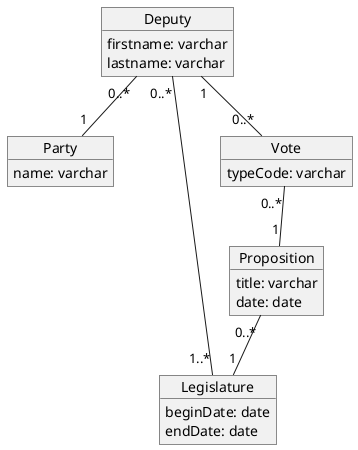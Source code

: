 @startuml class

' many type of proposition, no?
object Proposition {
  title: varchar
  date: date
}

object Deputy {
  firstname: varchar
  lastname: varchar
}

object Party {
  name: varchar
}

object Legislature {
  beginDate: date 
  endDate: date
}

' one code or varchar is good to understand (for|against|abstention|absent)
object Vote {
  typeCode: varchar
}

Deputy "0..*" -- "1" Party
Deputy "0..*" -- "1..*" Legislature
Deputy "1" -- "0..*" Vote
Vote "0..*" -- "1" Proposition
Proposition "0..*" -- "1" Legislature


@enduml